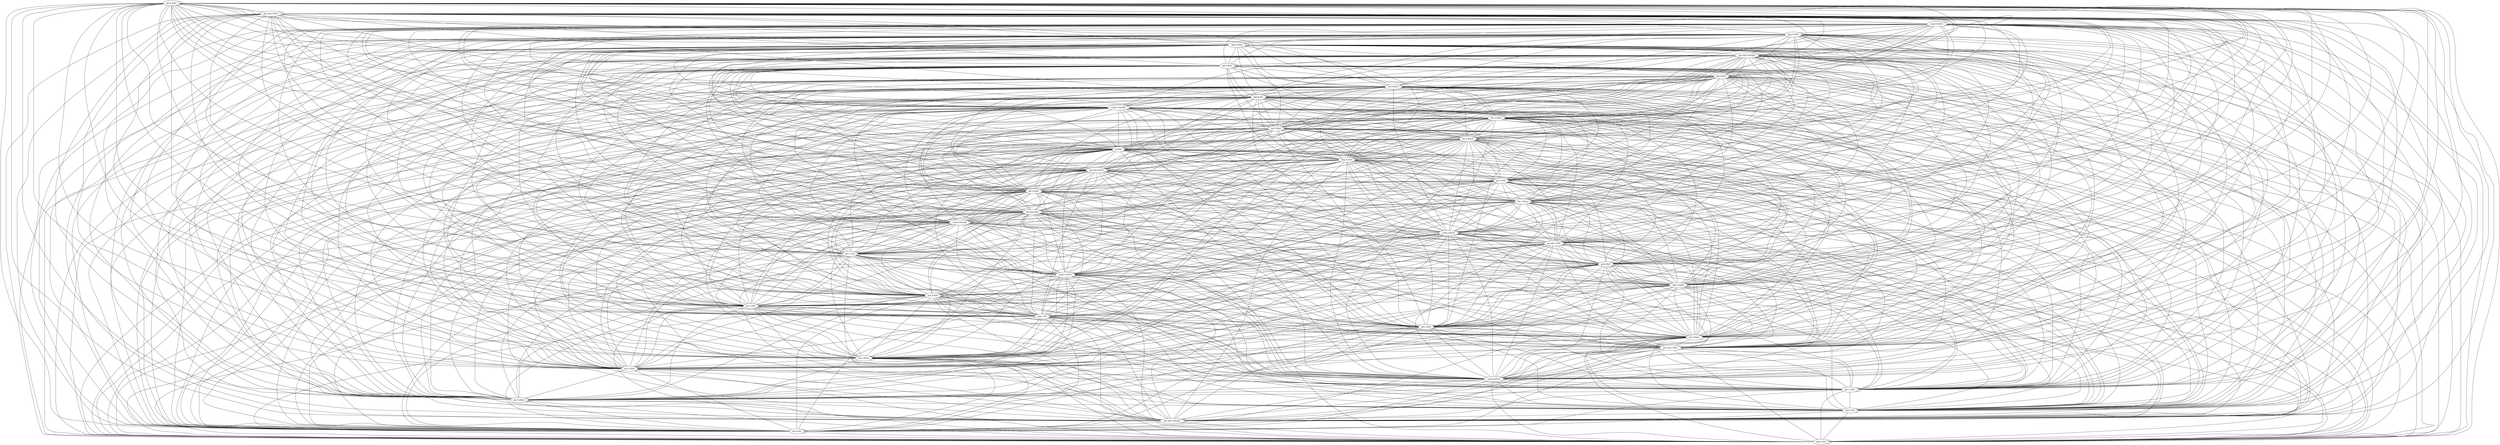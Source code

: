 graph  {
	"pst.6-Zitir"	 [cell="pst.6",
		tense=pst,
		weight=1.0];
	"pst.6-Zitir" -- "pst.6-Zitir"	 [weight=1.0];
	"pst.sbj.2-Zitis"	 [cell="pst.sbj.2",
		tense="pst.sbj",
		weight=1.0];
	"pst.6-Zitir" -- "pst.sbj.2-Zitis"	 [weight=1.0];
	"cond.3-ZitrE"	 [cell="cond.3",
		tense=cond,
		weight=1.0];
	"pst.6-Zitir" -- "cond.3-ZitrE"	 [weight=0.68];
	"imp.5-ZitE"	 [cell="imp.5",
		tense=imp,
		weight=1.0];
	"pst.6-Zitir" -- "imp.5-ZitE"	 [weight=0.105];
	"sbjv.4-Zitjô"	 [cell="sbjv.4",
		tense=sbjv,
		weight=1.0];
	"pst.6-Zitir" -- "sbjv.4-Zitjô"	 [weight=0.245];
	"pst.sbj.4-Zitisjô"	 [cell="pst.sbj.4",
		tense="pst.sbj",
		weight=1.0];
	"pst.6-Zitir" -- "pst.sbj.4-Zitisjô"	 [weight=1.0];
	"ipf.3-ZitE"	 [cell="ipf.3",
		tense=ipf,
		weight=1.0];
	"pst.6-Zitir" -- "ipf.3-ZitE"	 [weight=0.215];
	"ipf.2-ZitE"	 [cell="ipf.2",
		tense=ipf,
		weight=1.0];
	"pst.6-Zitir" -- "ipf.2-ZitE"	 [weight=0.215];
	"fut.6-Zitrô"	 [cell="fut.6",
		tense=fut,
		weight=1.0];
	"pst.6-Zitir" -- "fut.6-Zitrô"	 [weight=0.68];
	"sbjv.6-Zit"	 [cell="sbjv.6",
		tense=sbjv,
		weight=1.0];
	"pst.6-Zitir" -- "sbjv.6-Zit"	 [weight=0.22];
	"cond.5-ZitrijE"	 [cell="cond.5",
		tense=cond,
		weight=1.0];
	"pst.6-Zitir" -- "cond.5-ZitrijE"	 [weight=0.68];
	"fut.1-ZitrE"	 [cell="fut.1",
		tense=fut,
		weight=1.0];
	"pst.6-Zitir" -- "fut.1-ZitrE"	 [weight=0.68];
	"ipf.4-Zitjô"	 [cell="ipf.4",
		tense=ipf,
		weight=1.0];
	"pst.6-Zitir" -- "ipf.4-Zitjô"	 [weight=0.245];
	"fut.5-ZitrE"	 [cell="fut.5",
		tense=fut,
		weight=1.0];
	"pst.6-Zitir" -- "fut.5-ZitrE"	 [weight=0.68];
	"inf-Zitr"	 [cell=inf,
		tense=inf,
		weight=1.0];
	"pst.6-Zitir" -- "inf-Zitr"	 [weight=0.685];
	"imp.4-Zitô"	 [cell="imp.4",
		tense=imp,
		weight=1.0];
	"pst.6-Zitir" -- "imp.4-Zitô"	 [weight=0.215];
	"pst.sbj.6-Zitis"	 [cell="pst.sbj.6",
		tense="pst.sbj",
		weight=1.0];
	"pst.6-Zitir" -- "pst.sbj.6-Zitis"	 [weight=1.0];
	"pst.2-Ziti"	 [cell="pst.2",
		tense=pst,
		weight=1.0];
	"pst.6-Zitir" -- "pst.2-Ziti"	 [weight=1.0];
	"ipf.5-ZitjE"	 [cell="ipf.5",
		tense=ipf,
		weight=1.0];
	"pst.6-Zitir" -- "ipf.5-ZitjE"	 [weight=0.245];
	"fut.3-Zitra"	 [cell="fut.3",
		tense=fut,
		weight=1.0];
	"pst.6-Zitir" -- "fut.3-Zitra"	 [weight=0.68];
	"prs.pcp-Zitâ"	 [cell="prs.pcp",
		tense="prs.pcp",
		weight=1.0];
	"pst.6-Zitir" -- "prs.pcp-Zitâ"	 [weight=0.215];
	"cond.4-Zitrijô"	 [cell="cond.4",
		tense=cond,
		weight=1.0];
	"pst.6-Zitir" -- "cond.4-Zitrijô"	 [weight=0.68];
	"cond.2-ZitrE"	 [cell="cond.2",
		tense=cond,
		weight=1.0];
	"pst.6-Zitir" -- "cond.2-ZitrE"	 [weight=0.68];
	"pst.sbj.3-Ziti"	 [cell="pst.sbj.3",
		tense="pst.sbj",
		weight=1.0];
	"pst.6-Zitir" -- "pst.sbj.3-Ziti"	 [weight=1.0];
	"pst.1-Ziti"	 [cell="pst.1",
		tense=pst,
		weight=1.0];
	"pst.6-Zitir" -- "pst.1-Ziti"	 [weight=1.0];
	"ipf.6-ZitE"	 [cell="ipf.6",
		tense=ipf,
		weight=1.0];
	"pst.6-Zitir" -- "ipf.6-ZitE"	 [weight=0.215];
	"cond.1-ZitrE"	 [cell="cond.1",
		tense=cond,
		weight=1.0];
	"pst.6-Zitir" -- "cond.1-ZitrE"	 [weight=0.68];
	"sbjv.5-ZitjE"	 [cell="sbjv.5",
		tense=sbjv,
		weight=1.0];
	"pst.6-Zitir" -- "sbjv.5-ZitjE"	 [weight=0.245];
	"prs.4-Zitô"	 [cell="prs.4",
		tense=prs,
		weight=1.0];
	"pst.6-Zitir" -- "prs.4-Zitô"	 [weight=0.215];
	"pst.3-Ziti"	 [cell="pst.3",
		tense=pst,
		weight=1.0];
	"pst.6-Zitir" -- "pst.3-Ziti"	 [weight=1.0];
	"sbjv.1-Zit"	 [cell="sbjv.1",
		tense=sbjv,
		weight=1.0];
	"pst.6-Zitir" -- "sbjv.1-Zit"	 [weight=0.22];
	"ipf.1-ZitE"	 [cell="ipf.1",
		tense=ipf,
		weight=1.0];
	"pst.6-Zitir" -- "ipf.1-ZitE"	 [weight=0.215];
	"fut.4-Zitrô"	 [cell="fut.4",
		tense=fut,
		weight=1.0];
	"pst.6-Zitir" -- "fut.4-Zitrô"	 [weight=0.68];
	"pst.sbj.1-Zitis"	 [cell="pst.sbj.1",
		tense="pst.sbj",
		weight=1.0];
	"pst.6-Zitir" -- "pst.sbj.1-Zitis"	 [weight=1.0];
	"fut.2-Zitra"	 [cell="fut.2",
		tense=fut,
		weight=1.0];
	"pst.6-Zitir" -- "fut.2-Zitra"	 [weight=0.68];
	"pst.5-Zitit"	 [cell="pst.5",
		tense=pst,
		weight=1.0];
	"pst.6-Zitir" -- "pst.5-Zitit"	 [weight=1.0];
	"cond.6-ZitrE"	 [cell="cond.6",
		tense=cond,
		weight=1.0];
	"pst.6-Zitir" -- "cond.6-ZitrE"	 [weight=0.68];
	"prs.5-ZitE"	 [cell="prs.5",
		tense=prs,
		weight=1.0];
	"pst.6-Zitir" -- "prs.5-ZitE"	 [weight=0.105];
	"pst.4-Zitim"	 [cell="pst.4",
		tense=pst,
		weight=1.0];
	"pst.6-Zitir" -- "pst.4-Zitim"	 [weight=1.0];
	"sbjv.3-Zit"	 [cell="sbjv.3",
		tense=sbjv,
		weight=1.0];
	"pst.6-Zitir" -- "sbjv.3-Zit"	 [weight=0.22];
	"pst.sbj.5-ZitisjE"	 [cell="pst.sbj.5",
		tense="pst.sbj",
		weight=1.0];
	"pst.6-Zitir" -- "pst.sbj.5-ZitisjE"	 [weight=1.0];
	"prs.6-Zit"	 [cell="prs.6",
		tense=prs,
		weight=1.0];
	"pst.6-Zitir" -- "prs.6-Zit"	 [weight=0.22];
	"sbjv.2-Zit"	 [cell="sbjv.2",
		tense=sbjv,
		weight=1.0];
	"pst.6-Zitir" -- "sbjv.2-Zit"	 [weight=0.22];
	"pst.sbj.2-Zitis" -- "pst.sbj.2-Zitis"	 [weight=1.0];
	"pst.sbj.2-Zitis" -- "cond.3-ZitrE"	 [weight=0.68];
	"pst.sbj.2-Zitis" -- "imp.5-ZitE"	 [weight=0.105];
	"pst.sbj.2-Zitis" -- "sbjv.4-Zitjô"	 [weight=0.245];
	"pst.sbj.2-Zitis" -- "pst.sbj.4-Zitisjô"	 [weight=1.0];
	"pst.sbj.2-Zitis" -- "ipf.3-ZitE"	 [weight=0.215];
	"pst.sbj.2-Zitis" -- "ipf.2-ZitE"	 [weight=0.215];
	"pst.sbj.2-Zitis" -- "fut.6-Zitrô"	 [weight=0.68];
	"pst.sbj.2-Zitis" -- "sbjv.6-Zit"	 [weight=0.22];
	"pst.sbj.2-Zitis" -- "cond.5-ZitrijE"	 [weight=0.68];
	"pst.sbj.2-Zitis" -- "fut.1-ZitrE"	 [weight=0.68];
	"pst.sbj.2-Zitis" -- "ipf.4-Zitjô"	 [weight=0.245];
	"pst.sbj.2-Zitis" -- "fut.5-ZitrE"	 [weight=0.68];
	"pst.sbj.2-Zitis" -- "inf-Zitr"	 [weight=0.685];
	"pst.sbj.2-Zitis" -- "imp.4-Zitô"	 [weight=0.215];
	"pst.sbj.2-Zitis" -- "pst.sbj.6-Zitis"	 [weight=1.0];
	"pst.sbj.2-Zitis" -- "pst.2-Ziti"	 [weight=1.0];
	"pst.sbj.2-Zitis" -- "ipf.5-ZitjE"	 [weight=0.245];
	"pst.sbj.2-Zitis" -- "fut.3-Zitra"	 [weight=0.68];
	"pst.sbj.2-Zitis" -- "prs.pcp-Zitâ"	 [weight=0.215];
	"pst.sbj.2-Zitis" -- "cond.4-Zitrijô"	 [weight=0.68];
	"pst.sbj.2-Zitis" -- "cond.2-ZitrE"	 [weight=0.68];
	"pst.sbj.2-Zitis" -- "pst.sbj.3-Ziti"	 [weight=1.0];
	"pst.sbj.2-Zitis" -- "pst.1-Ziti"	 [weight=1.0];
	"pst.sbj.2-Zitis" -- "ipf.6-ZitE"	 [weight=0.215];
	"pst.sbj.2-Zitis" -- "cond.1-ZitrE"	 [weight=0.68];
	"pst.sbj.2-Zitis" -- "sbjv.5-ZitjE"	 [weight=0.245];
	"pst.sbj.2-Zitis" -- "prs.4-Zitô"	 [weight=0.215];
	"pst.sbj.2-Zitis" -- "pst.3-Ziti"	 [weight=1.0];
	"pst.sbj.2-Zitis" -- "sbjv.1-Zit"	 [weight=0.22];
	"pst.sbj.2-Zitis" -- "ipf.1-ZitE"	 [weight=0.215];
	"pst.sbj.2-Zitis" -- "fut.4-Zitrô"	 [weight=0.68];
	"pst.sbj.2-Zitis" -- "pst.sbj.1-Zitis"	 [weight=1.0];
	"pst.sbj.2-Zitis" -- "fut.2-Zitra"	 [weight=0.68];
	"pst.sbj.2-Zitis" -- "pst.5-Zitit"	 [weight=1.0];
	"pst.sbj.2-Zitis" -- "cond.6-ZitrE"	 [weight=0.68];
	"pst.sbj.2-Zitis" -- "prs.5-ZitE"	 [weight=0.105];
	"pst.sbj.2-Zitis" -- "pst.4-Zitim"	 [weight=1.0];
	"pst.sbj.2-Zitis" -- "sbjv.3-Zit"	 [weight=0.22];
	"pst.sbj.2-Zitis" -- "pst.sbj.5-ZitisjE"	 [weight=1.0];
	"pst.sbj.2-Zitis" -- "prs.6-Zit"	 [weight=0.22];
	"pst.sbj.2-Zitis" -- "sbjv.2-Zit"	 [weight=0.22];
	"cond.3-ZitrE" -- "cond.3-ZitrE"	 [weight=1.0];
	"cond.3-ZitrE" -- "imp.5-ZitE"	 [weight=0.52];
	"cond.3-ZitrE" -- "sbjv.4-Zitjô"	 [weight=0.515];
	"cond.3-ZitrE" -- "pst.sbj.4-Zitisjô"	 [weight=0.68];
	"cond.3-ZitrE" -- "ipf.3-ZitE"	 [weight=0.52];
	"cond.3-ZitrE" -- "ipf.2-ZitE"	 [weight=0.52];
	"cond.3-ZitrE" -- "fut.6-Zitrô"	 [weight=1.0];
	"cond.3-ZitrE" -- "sbjv.6-Zit"	 [weight=0.515];
	"cond.3-ZitrE" -- "cond.5-ZitrijE"	 [weight=1.0];
	"cond.3-ZitrE" -- "fut.1-ZitrE"	 [weight=1.0];
	"cond.3-ZitrE" -- "ipf.4-Zitjô"	 [weight=0.515];
	"cond.3-ZitrE" -- "fut.5-ZitrE"	 [weight=1.0];
	"cond.3-ZitrE" -- "inf-Zitr"	 [weight=1.0];
	"cond.3-ZitrE" -- "imp.4-Zitô"	 [weight=0.52];
	"cond.3-ZitrE" -- "pst.sbj.6-Zitis"	 [weight=0.68];
	"cond.3-ZitrE" -- "pst.2-Ziti"	 [weight=0.68];
	"cond.3-ZitrE" -- "ipf.5-ZitjE"	 [weight=0.515];
	"cond.3-ZitrE" -- "fut.3-Zitra"	 [weight=1.0];
	"cond.3-ZitrE" -- "prs.pcp-Zitâ"	 [weight=0.52];
	"cond.3-ZitrE" -- "cond.4-Zitrijô"	 [weight=1.0];
	"cond.3-ZitrE" -- "cond.2-ZitrE"	 [weight=1.0];
	"cond.3-ZitrE" -- "pst.sbj.3-Ziti"	 [weight=0.68];
	"cond.3-ZitrE" -- "pst.1-Ziti"	 [weight=0.68];
	"cond.3-ZitrE" -- "ipf.6-ZitE"	 [weight=0.52];
	"cond.3-ZitrE" -- "cond.1-ZitrE"	 [weight=1.0];
	"cond.3-ZitrE" -- "sbjv.5-ZitjE"	 [weight=0.515];
	"cond.3-ZitrE" -- "prs.4-Zitô"	 [weight=0.52];
	"cond.3-ZitrE" -- "pst.3-Ziti"	 [weight=0.68];
	"cond.3-ZitrE" -- "sbjv.1-Zit"	 [weight=0.515];
	"cond.3-ZitrE" -- "ipf.1-ZitE"	 [weight=0.52];
	"cond.3-ZitrE" -- "fut.4-Zitrô"	 [weight=1.0];
	"cond.3-ZitrE" -- "pst.sbj.1-Zitis"	 [weight=0.68];
	"cond.3-ZitrE" -- "fut.2-Zitra"	 [weight=1.0];
	"cond.3-ZitrE" -- "pst.5-Zitit"	 [weight=0.68];
	"cond.3-ZitrE" -- "cond.6-ZitrE"	 [weight=1.0];
	"cond.3-ZitrE" -- "prs.5-ZitE"	 [weight=0.52];
	"cond.3-ZitrE" -- "pst.4-Zitim"	 [weight=0.68];
	"cond.3-ZitrE" -- "sbjv.3-Zit"	 [weight=0.515];
	"cond.3-ZitrE" -- "pst.sbj.5-ZitisjE"	 [weight=0.68];
	"cond.3-ZitrE" -- "prs.6-Zit"	 [weight=0.515];
	"cond.3-ZitrE" -- "sbjv.2-Zit"	 [weight=0.515];
	"imp.5-ZitE" -- "imp.5-ZitE"	 [weight=1.0];
	"imp.5-ZitE" -- "sbjv.4-Zitjô"	 [weight=0.96];
	"imp.5-ZitE" -- "pst.sbj.4-Zitisjô"	 [weight=0.105];
	"imp.5-ZitE" -- "ipf.3-ZitE"	 [weight=1.0];
	"imp.5-ZitE" -- "ipf.2-ZitE"	 [weight=1.0];
	"imp.5-ZitE" -- "fut.6-Zitrô"	 [weight=0.52];
	"imp.5-ZitE" -- "sbjv.6-Zit"	 [weight=1.0];
	"imp.5-ZitE" -- "cond.5-ZitrijE"	 [weight=0.525];
	"imp.5-ZitE" -- "fut.1-ZitrE"	 [weight=0.52];
	"imp.5-ZitE" -- "ipf.4-Zitjô"	 [weight=0.96];
	"imp.5-ZitE" -- "fut.5-ZitrE"	 [weight=0.52];
	"imp.5-ZitE" -- "inf-Zitr"	 [weight=0.52];
	"imp.5-ZitE" -- "imp.4-Zitô"	 [weight=1.0];
	"imp.5-ZitE" -- "pst.sbj.6-Zitis"	 [weight=0.105];
	"imp.5-ZitE" -- "pst.2-Ziti"	 [weight=0.105];
	"imp.5-ZitE" -- "ipf.5-ZitjE"	 [weight=0.96];
	"imp.5-ZitE" -- "fut.3-Zitra"	 [weight=0.52];
	"imp.5-ZitE" -- "prs.pcp-Zitâ"	 [weight=1.0];
	"imp.5-ZitE" -- "cond.4-Zitrijô"	 [weight=0.525];
	"imp.5-ZitE" -- "cond.2-ZitrE"	 [weight=0.52];
	"imp.5-ZitE" -- "pst.sbj.3-Ziti"	 [weight=0.105];
	"imp.5-ZitE" -- "pst.1-Ziti"	 [weight=0.105];
	"imp.5-ZitE" -- "ipf.6-ZitE"	 [weight=1.0];
	"imp.5-ZitE" -- "cond.1-ZitrE"	 [weight=0.52];
	"imp.5-ZitE" -- "sbjv.5-ZitjE"	 [weight=0.96];
	"imp.5-ZitE" -- "prs.4-Zitô"	 [weight=1.0];
	"imp.5-ZitE" -- "pst.3-Ziti"	 [weight=0.105];
	"imp.5-ZitE" -- "sbjv.1-Zit"	 [weight=1.0];
	"imp.5-ZitE" -- "ipf.1-ZitE"	 [weight=1.0];
	"imp.5-ZitE" -- "fut.4-Zitrô"	 [weight=0.52];
	"imp.5-ZitE" -- "pst.sbj.1-Zitis"	 [weight=0.105];
	"imp.5-ZitE" -- "fut.2-Zitra"	 [weight=0.52];
	"imp.5-ZitE" -- "pst.5-Zitit"	 [weight=0.105];
	"imp.5-ZitE" -- "cond.6-ZitrE"	 [weight=0.52];
	"imp.5-ZitE" -- "prs.5-ZitE"	 [weight=1.0];
	"imp.5-ZitE" -- "pst.4-Zitim"	 [weight=0.105];
	"imp.5-ZitE" -- "sbjv.3-Zit"	 [weight=1.0];
	"imp.5-ZitE" -- "pst.sbj.5-ZitisjE"	 [weight=0.105];
	"imp.5-ZitE" -- "prs.6-Zit"	 [weight=1.0];
	"imp.5-ZitE" -- "sbjv.2-Zit"	 [weight=1.0];
	"sbjv.4-Zitjô" -- "sbjv.4-Zitjô"	 [weight=1.0];
	"sbjv.4-Zitjô" -- "pst.sbj.4-Zitisjô"	 [weight=0.245];
	"sbjv.4-Zitjô" -- "ipf.3-ZitE"	 [weight=0.96];
	"sbjv.4-Zitjô" -- "ipf.2-ZitE"	 [weight=0.96];
	"sbjv.4-Zitjô" -- "fut.6-Zitrô"	 [weight=0.515];
	"sbjv.4-Zitjô" -- "sbjv.6-Zit"	 [weight=0.975];
	"sbjv.4-Zitjô" -- "cond.5-ZitrijE"	 [weight=0.52];
	"sbjv.4-Zitjô" -- "fut.1-ZitrE"	 [weight=0.515];
	"sbjv.4-Zitjô" -- "ipf.4-Zitjô"	 [weight=1.0];
	"sbjv.4-Zitjô" -- "fut.5-ZitrE"	 [weight=0.515];
	"sbjv.4-Zitjô" -- "inf-Zitr"	 [weight=0.52];
	"sbjv.4-Zitjô" -- "imp.4-Zitô"	 [weight=0.96];
	"sbjv.4-Zitjô" -- "pst.sbj.6-Zitis"	 [weight=0.245];
	"sbjv.4-Zitjô" -- "pst.2-Ziti"	 [weight=0.245];
	"sbjv.4-Zitjô" -- "ipf.5-ZitjE"	 [weight=1.0];
	"sbjv.4-Zitjô" -- "fut.3-Zitra"	 [weight=0.515];
	"sbjv.4-Zitjô" -- "prs.pcp-Zitâ"	 [weight=0.96];
	"sbjv.4-Zitjô" -- "cond.4-Zitrijô"	 [weight=0.52];
	"sbjv.4-Zitjô" -- "cond.2-ZitrE"	 [weight=0.515];
	"sbjv.4-Zitjô" -- "pst.sbj.3-Ziti"	 [weight=0.245];
	"sbjv.4-Zitjô" -- "pst.1-Ziti"	 [weight=0.245];
	"sbjv.4-Zitjô" -- "ipf.6-ZitE"	 [weight=0.96];
	"sbjv.4-Zitjô" -- "cond.1-ZitrE"	 [weight=0.515];
	"sbjv.4-Zitjô" -- "sbjv.5-ZitjE"	 [weight=1.0];
	"sbjv.4-Zitjô" -- "prs.4-Zitô"	 [weight=0.96];
	"sbjv.4-Zitjô" -- "pst.3-Ziti"	 [weight=0.245];
	"sbjv.4-Zitjô" -- "sbjv.1-Zit"	 [weight=0.975];
	"sbjv.4-Zitjô" -- "ipf.1-ZitE"	 [weight=0.96];
	"sbjv.4-Zitjô" -- "fut.4-Zitrô"	 [weight=0.515];
	"sbjv.4-Zitjô" -- "pst.sbj.1-Zitis"	 [weight=0.245];
	"sbjv.4-Zitjô" -- "fut.2-Zitra"	 [weight=0.515];
	"sbjv.4-Zitjô" -- "pst.5-Zitit"	 [weight=0.245];
	"sbjv.4-Zitjô" -- "cond.6-ZitrE"	 [weight=0.515];
	"sbjv.4-Zitjô" -- "prs.5-ZitE"	 [weight=0.96];
	"sbjv.4-Zitjô" -- "pst.4-Zitim"	 [weight=0.245];
	"sbjv.4-Zitjô" -- "sbjv.3-Zit"	 [weight=0.975];
	"sbjv.4-Zitjô" -- "pst.sbj.5-ZitisjE"	 [weight=0.245];
	"sbjv.4-Zitjô" -- "prs.6-Zit"	 [weight=0.975];
	"sbjv.4-Zitjô" -- "sbjv.2-Zit"	 [weight=0.975];
	"pst.sbj.4-Zitisjô" -- "pst.sbj.4-Zitisjô"	 [weight=1.0];
	"pst.sbj.4-Zitisjô" -- "ipf.3-ZitE"	 [weight=0.215];
	"pst.sbj.4-Zitisjô" -- "ipf.2-ZitE"	 [weight=0.215];
	"pst.sbj.4-Zitisjô" -- "fut.6-Zitrô"	 [weight=0.68];
	"pst.sbj.4-Zitisjô" -- "sbjv.6-Zit"	 [weight=0.22];
	"pst.sbj.4-Zitisjô" -- "cond.5-ZitrijE"	 [weight=0.68];
	"pst.sbj.4-Zitisjô" -- "fut.1-ZitrE"	 [weight=0.68];
	"pst.sbj.4-Zitisjô" -- "ipf.4-Zitjô"	 [weight=0.245];
	"pst.sbj.4-Zitisjô" -- "fut.5-ZitrE"	 [weight=0.68];
	"pst.sbj.4-Zitisjô" -- "inf-Zitr"	 [weight=0.685];
	"pst.sbj.4-Zitisjô" -- "imp.4-Zitô"	 [weight=0.215];
	"pst.sbj.4-Zitisjô" -- "pst.sbj.6-Zitis"	 [weight=1.0];
	"pst.sbj.4-Zitisjô" -- "pst.2-Ziti"	 [weight=1.0];
	"pst.sbj.4-Zitisjô" -- "ipf.5-ZitjE"	 [weight=0.245];
	"pst.sbj.4-Zitisjô" -- "fut.3-Zitra"	 [weight=0.68];
	"pst.sbj.4-Zitisjô" -- "prs.pcp-Zitâ"	 [weight=0.215];
	"pst.sbj.4-Zitisjô" -- "cond.4-Zitrijô"	 [weight=0.68];
	"pst.sbj.4-Zitisjô" -- "cond.2-ZitrE"	 [weight=0.68];
	"pst.sbj.4-Zitisjô" -- "pst.sbj.3-Ziti"	 [weight=1.0];
	"pst.sbj.4-Zitisjô" -- "pst.1-Ziti"	 [weight=1.0];
	"pst.sbj.4-Zitisjô" -- "ipf.6-ZitE"	 [weight=0.215];
	"pst.sbj.4-Zitisjô" -- "cond.1-ZitrE"	 [weight=0.68];
	"pst.sbj.4-Zitisjô" -- "sbjv.5-ZitjE"	 [weight=0.245];
	"pst.sbj.4-Zitisjô" -- "prs.4-Zitô"	 [weight=0.215];
	"pst.sbj.4-Zitisjô" -- "pst.3-Ziti"	 [weight=1.0];
	"pst.sbj.4-Zitisjô" -- "sbjv.1-Zit"	 [weight=0.22];
	"pst.sbj.4-Zitisjô" -- "ipf.1-ZitE"	 [weight=0.215];
	"pst.sbj.4-Zitisjô" -- "fut.4-Zitrô"	 [weight=0.68];
	"pst.sbj.4-Zitisjô" -- "pst.sbj.1-Zitis"	 [weight=1.0];
	"pst.sbj.4-Zitisjô" -- "fut.2-Zitra"	 [weight=0.68];
	"pst.sbj.4-Zitisjô" -- "pst.5-Zitit"	 [weight=1.0];
	"pst.sbj.4-Zitisjô" -- "cond.6-ZitrE"	 [weight=0.68];
	"pst.sbj.4-Zitisjô" -- "prs.5-ZitE"	 [weight=0.105];
	"pst.sbj.4-Zitisjô" -- "pst.4-Zitim"	 [weight=1.0];
	"pst.sbj.4-Zitisjô" -- "sbjv.3-Zit"	 [weight=0.22];
	"pst.sbj.4-Zitisjô" -- "pst.sbj.5-ZitisjE"	 [weight=1.0];
	"pst.sbj.4-Zitisjô" -- "prs.6-Zit"	 [weight=0.22];
	"pst.sbj.4-Zitisjô" -- "sbjv.2-Zit"	 [weight=0.22];
	"ipf.3-ZitE" -- "ipf.3-ZitE"	 [weight=1.0];
	"ipf.3-ZitE" -- "ipf.2-ZitE"	 [weight=1.0];
	"ipf.3-ZitE" -- "fut.6-Zitrô"	 [weight=0.52];
	"ipf.3-ZitE" -- "sbjv.6-Zit"	 [weight=1.0];
	"ipf.3-ZitE" -- "cond.5-ZitrijE"	 [weight=0.525];
	"ipf.3-ZitE" -- "fut.1-ZitrE"	 [weight=0.52];
	"ipf.3-ZitE" -- "ipf.4-Zitjô"	 [weight=0.96];
	"ipf.3-ZitE" -- "fut.5-ZitrE"	 [weight=0.52];
	"ipf.3-ZitE" -- "inf-Zitr"	 [weight=0.515];
	"ipf.3-ZitE" -- "imp.4-Zitô"	 [weight=1.0];
	"ipf.3-ZitE" -- "pst.sbj.6-Zitis"	 [weight=0.215];
	"ipf.3-ZitE" -- "pst.2-Ziti"	 [weight=0.215];
	"ipf.3-ZitE" -- "ipf.5-ZitjE"	 [weight=0.96];
	"ipf.3-ZitE" -- "fut.3-Zitra"	 [weight=0.52];
	"ipf.3-ZitE" -- "prs.pcp-Zitâ"	 [weight=1.0];
	"ipf.3-ZitE" -- "cond.4-Zitrijô"	 [weight=0.525];
	"ipf.3-ZitE" -- "cond.2-ZitrE"	 [weight=0.52];
	"ipf.3-ZitE" -- "pst.sbj.3-Ziti"	 [weight=0.215];
	"ipf.3-ZitE" -- "pst.1-Ziti"	 [weight=0.215];
	"ipf.3-ZitE" -- "ipf.6-ZitE"	 [weight=1.0];
	"ipf.3-ZitE" -- "cond.1-ZitrE"	 [weight=0.52];
	"ipf.3-ZitE" -- "sbjv.5-ZitjE"	 [weight=0.96];
	"ipf.3-ZitE" -- "prs.4-Zitô"	 [weight=1.0];
	"ipf.3-ZitE" -- "pst.3-Ziti"	 [weight=0.215];
	"ipf.3-ZitE" -- "sbjv.1-Zit"	 [weight=1.0];
	"ipf.3-ZitE" -- "ipf.1-ZitE"	 [weight=1.0];
	"ipf.3-ZitE" -- "fut.4-Zitrô"	 [weight=0.52];
	"ipf.3-ZitE" -- "pst.sbj.1-Zitis"	 [weight=0.215];
	"ipf.3-ZitE" -- "fut.2-Zitra"	 [weight=0.52];
	"ipf.3-ZitE" -- "pst.5-Zitit"	 [weight=0.215];
	"ipf.3-ZitE" -- "cond.6-ZitrE"	 [weight=0.52];
	"ipf.3-ZitE" -- "prs.5-ZitE"	 [weight=1.0];
	"ipf.3-ZitE" -- "pst.4-Zitim"	 [weight=0.215];
	"ipf.3-ZitE" -- "sbjv.3-Zit"	 [weight=1.0];
	"ipf.3-ZitE" -- "pst.sbj.5-ZitisjE"	 [weight=0.215];
	"ipf.3-ZitE" -- "prs.6-Zit"	 [weight=1.0];
	"ipf.3-ZitE" -- "sbjv.2-Zit"	 [weight=1.0];
	"ipf.2-ZitE" -- "ipf.2-ZitE"	 [weight=1.0];
	"ipf.2-ZitE" -- "fut.6-Zitrô"	 [weight=0.52];
	"ipf.2-ZitE" -- "sbjv.6-Zit"	 [weight=1.0];
	"ipf.2-ZitE" -- "cond.5-ZitrijE"	 [weight=0.525];
	"ipf.2-ZitE" -- "fut.1-ZitrE"	 [weight=0.52];
	"ipf.2-ZitE" -- "ipf.4-Zitjô"	 [weight=0.96];
	"ipf.2-ZitE" -- "fut.5-ZitrE"	 [weight=0.52];
	"ipf.2-ZitE" -- "inf-Zitr"	 [weight=0.515];
	"ipf.2-ZitE" -- "imp.4-Zitô"	 [weight=1.0];
	"ipf.2-ZitE" -- "pst.sbj.6-Zitis"	 [weight=0.215];
	"ipf.2-ZitE" -- "pst.2-Ziti"	 [weight=0.215];
	"ipf.2-ZitE" -- "ipf.5-ZitjE"	 [weight=0.96];
	"ipf.2-ZitE" -- "fut.3-Zitra"	 [weight=0.52];
	"ipf.2-ZitE" -- "prs.pcp-Zitâ"	 [weight=1.0];
	"ipf.2-ZitE" -- "cond.4-Zitrijô"	 [weight=0.525];
	"ipf.2-ZitE" -- "cond.2-ZitrE"	 [weight=0.52];
	"ipf.2-ZitE" -- "pst.sbj.3-Ziti"	 [weight=0.215];
	"ipf.2-ZitE" -- "pst.1-Ziti"	 [weight=0.215];
	"ipf.2-ZitE" -- "ipf.6-ZitE"	 [weight=1.0];
	"ipf.2-ZitE" -- "cond.1-ZitrE"	 [weight=0.52];
	"ipf.2-ZitE" -- "sbjv.5-ZitjE"	 [weight=0.96];
	"ipf.2-ZitE" -- "prs.4-Zitô"	 [weight=1.0];
	"ipf.2-ZitE" -- "pst.3-Ziti"	 [weight=0.215];
	"ipf.2-ZitE" -- "sbjv.1-Zit"	 [weight=1.0];
	"ipf.2-ZitE" -- "ipf.1-ZitE"	 [weight=1.0];
	"ipf.2-ZitE" -- "fut.4-Zitrô"	 [weight=0.52];
	"ipf.2-ZitE" -- "pst.sbj.1-Zitis"	 [weight=0.215];
	"ipf.2-ZitE" -- "fut.2-Zitra"	 [weight=0.52];
	"ipf.2-ZitE" -- "pst.5-Zitit"	 [weight=0.215];
	"ipf.2-ZitE" -- "cond.6-ZitrE"	 [weight=0.52];
	"ipf.2-ZitE" -- "prs.5-ZitE"	 [weight=1.0];
	"ipf.2-ZitE" -- "pst.4-Zitim"	 [weight=0.215];
	"ipf.2-ZitE" -- "sbjv.3-Zit"	 [weight=1.0];
	"ipf.2-ZitE" -- "pst.sbj.5-ZitisjE"	 [weight=0.215];
	"ipf.2-ZitE" -- "prs.6-Zit"	 [weight=1.0];
	"ipf.2-ZitE" -- "sbjv.2-Zit"	 [weight=1.0];
	"fut.6-Zitrô" -- "fut.6-Zitrô"	 [weight=1.0];
	"fut.6-Zitrô" -- "sbjv.6-Zit"	 [weight=0.515];
	"fut.6-Zitrô" -- "cond.5-ZitrijE"	 [weight=1.0];
	"fut.6-Zitrô" -- "fut.1-ZitrE"	 [weight=1.0];
	"fut.6-Zitrô" -- "ipf.4-Zitjô"	 [weight=0.515];
	"fut.6-Zitrô" -- "fut.5-ZitrE"	 [weight=1.0];
	"fut.6-Zitrô" -- "inf-Zitr"	 [weight=1.0];
	"fut.6-Zitrô" -- "imp.4-Zitô"	 [weight=0.52];
	"fut.6-Zitrô" -- "pst.sbj.6-Zitis"	 [weight=0.68];
	"fut.6-Zitrô" -- "pst.2-Ziti"	 [weight=0.68];
	"fut.6-Zitrô" -- "ipf.5-ZitjE"	 [weight=0.515];
	"fut.6-Zitrô" -- "fut.3-Zitra"	 [weight=1.0];
	"fut.6-Zitrô" -- "prs.pcp-Zitâ"	 [weight=0.52];
	"fut.6-Zitrô" -- "cond.4-Zitrijô"	 [weight=1.0];
	"fut.6-Zitrô" -- "cond.2-ZitrE"	 [weight=1.0];
	"fut.6-Zitrô" -- "pst.sbj.3-Ziti"	 [weight=0.68];
	"fut.6-Zitrô" -- "pst.1-Ziti"	 [weight=0.68];
	"fut.6-Zitrô" -- "ipf.6-ZitE"	 [weight=0.52];
	"fut.6-Zitrô" -- "cond.1-ZitrE"	 [weight=1.0];
	"fut.6-Zitrô" -- "sbjv.5-ZitjE"	 [weight=0.515];
	"fut.6-Zitrô" -- "prs.4-Zitô"	 [weight=0.52];
	"fut.6-Zitrô" -- "pst.3-Ziti"	 [weight=0.68];
	"fut.6-Zitrô" -- "sbjv.1-Zit"	 [weight=0.515];
	"fut.6-Zitrô" -- "ipf.1-ZitE"	 [weight=0.52];
	"fut.6-Zitrô" -- "fut.4-Zitrô"	 [weight=1.0];
	"fut.6-Zitrô" -- "pst.sbj.1-Zitis"	 [weight=0.68];
	"fut.6-Zitrô" -- "fut.2-Zitra"	 [weight=1.0];
	"fut.6-Zitrô" -- "pst.5-Zitit"	 [weight=0.68];
	"fut.6-Zitrô" -- "cond.6-ZitrE"	 [weight=1.0];
	"fut.6-Zitrô" -- "prs.5-ZitE"	 [weight=0.52];
	"fut.6-Zitrô" -- "pst.4-Zitim"	 [weight=0.68];
	"fut.6-Zitrô" -- "sbjv.3-Zit"	 [weight=0.515];
	"fut.6-Zitrô" -- "pst.sbj.5-ZitisjE"	 [weight=0.68];
	"fut.6-Zitrô" -- "prs.6-Zit"	 [weight=0.515];
	"fut.6-Zitrô" -- "sbjv.2-Zit"	 [weight=0.515];
	"sbjv.6-Zit" -- "sbjv.6-Zit"	 [weight=1.0];
	"sbjv.6-Zit" -- "cond.5-ZitrijE"	 [weight=0.52];
	"sbjv.6-Zit" -- "fut.1-ZitrE"	 [weight=0.515];
	"sbjv.6-Zit" -- "ipf.4-Zitjô"	 [weight=0.975];
	"sbjv.6-Zit" -- "fut.5-ZitrE"	 [weight=0.515];
	"sbjv.6-Zit" -- "inf-Zitr"	 [weight=0.515];
	"sbjv.6-Zit" -- "imp.4-Zitô"	 [weight=1.0];
	"sbjv.6-Zit" -- "pst.sbj.6-Zitis"	 [weight=0.22];
	"sbjv.6-Zit" -- "pst.2-Ziti"	 [weight=0.22];
	"sbjv.6-Zit" -- "ipf.5-ZitjE"	 [weight=0.975];
	"sbjv.6-Zit" -- "fut.3-Zitra"	 [weight=0.515];
	"sbjv.6-Zit" -- "prs.pcp-Zitâ"	 [weight=1.0];
	"sbjv.6-Zit" -- "cond.4-Zitrijô"	 [weight=0.52];
	"sbjv.6-Zit" -- "cond.2-ZitrE"	 [weight=0.515];
	"sbjv.6-Zit" -- "pst.sbj.3-Ziti"	 [weight=0.22];
	"sbjv.6-Zit" -- "pst.1-Ziti"	 [weight=0.22];
	"sbjv.6-Zit" -- "ipf.6-ZitE"	 [weight=1.0];
	"sbjv.6-Zit" -- "cond.1-ZitrE"	 [weight=0.515];
	"sbjv.6-Zit" -- "sbjv.5-ZitjE"	 [weight=0.975];
	"sbjv.6-Zit" -- "prs.4-Zitô"	 [weight=1.0];
	"sbjv.6-Zit" -- "pst.3-Ziti"	 [weight=0.22];
	"sbjv.6-Zit" -- "sbjv.1-Zit"	 [weight=1.0];
	"sbjv.6-Zit" -- "ipf.1-ZitE"	 [weight=1.0];
	"sbjv.6-Zit" -- "fut.4-Zitrô"	 [weight=0.515];
	"sbjv.6-Zit" -- "pst.sbj.1-Zitis"	 [weight=0.22];
	"sbjv.6-Zit" -- "fut.2-Zitra"	 [weight=0.515];
	"sbjv.6-Zit" -- "pst.5-Zitit"	 [weight=0.22];
	"sbjv.6-Zit" -- "cond.6-ZitrE"	 [weight=0.515];
	"sbjv.6-Zit" -- "prs.5-ZitE"	 [weight=1.0];
	"sbjv.6-Zit" -- "pst.4-Zitim"	 [weight=0.22];
	"sbjv.6-Zit" -- "sbjv.3-Zit"	 [weight=1.0];
	"sbjv.6-Zit" -- "pst.sbj.5-ZitisjE"	 [weight=0.22];
	"sbjv.6-Zit" -- "prs.6-Zit"	 [weight=1.0];
	"sbjv.6-Zit" -- "sbjv.2-Zit"	 [weight=1.0];
	"cond.5-ZitrijE" -- "cond.5-ZitrijE"	 [weight=1.0];
	"cond.5-ZitrijE" -- "fut.1-ZitrE"	 [weight=1.0];
	"cond.5-ZitrijE" -- "ipf.4-Zitjô"	 [weight=0.52];
	"cond.5-ZitrijE" -- "fut.5-ZitrE"	 [weight=1.0];
	"cond.5-ZitrijE" -- "inf-Zitr"	 [weight=1.0];
	"cond.5-ZitrijE" -- "imp.4-Zitô"	 [weight=0.525];
	"cond.5-ZitrijE" -- "pst.sbj.6-Zitis"	 [weight=0.68];
	"cond.5-ZitrijE" -- "pst.2-Ziti"	 [weight=0.68];
	"cond.5-ZitrijE" -- "ipf.5-ZitjE"	 [weight=0.52];
	"cond.5-ZitrijE" -- "fut.3-Zitra"	 [weight=1.0];
	"cond.5-ZitrijE" -- "prs.pcp-Zitâ"	 [weight=0.525];
	"cond.5-ZitrijE" -- "cond.4-Zitrijô"	 [weight=1.0];
	"cond.5-ZitrijE" -- "cond.2-ZitrE"	 [weight=1.0];
	"cond.5-ZitrijE" -- "pst.sbj.3-Ziti"	 [weight=0.68];
	"cond.5-ZitrijE" -- "pst.1-Ziti"	 [weight=0.68];
	"cond.5-ZitrijE" -- "ipf.6-ZitE"	 [weight=0.525];
	"cond.5-ZitrijE" -- "cond.1-ZitrE"	 [weight=1.0];
	"cond.5-ZitrijE" -- "sbjv.5-ZitjE"	 [weight=0.52];
	"cond.5-ZitrijE" -- "prs.4-Zitô"	 [weight=0.525];
	"cond.5-ZitrijE" -- "pst.3-Ziti"	 [weight=0.68];
	"cond.5-ZitrijE" -- "sbjv.1-Zit"	 [weight=0.52];
	"cond.5-ZitrijE" -- "ipf.1-ZitE"	 [weight=0.525];
	"cond.5-ZitrijE" -- "fut.4-Zitrô"	 [weight=1.0];
	"cond.5-ZitrijE" -- "pst.sbj.1-Zitis"	 [weight=0.68];
	"cond.5-ZitrijE" -- "fut.2-Zitra"	 [weight=1.0];
	"cond.5-ZitrijE" -- "pst.5-Zitit"	 [weight=0.68];
	"cond.5-ZitrijE" -- "cond.6-ZitrE"	 [weight=1.0];
	"cond.5-ZitrijE" -- "prs.5-ZitE"	 [weight=0.525];
	"cond.5-ZitrijE" -- "pst.4-Zitim"	 [weight=0.68];
	"cond.5-ZitrijE" -- "sbjv.3-Zit"	 [weight=0.52];
	"cond.5-ZitrijE" -- "pst.sbj.5-ZitisjE"	 [weight=0.68];
	"cond.5-ZitrijE" -- "prs.6-Zit"	 [weight=0.52];
	"cond.5-ZitrijE" -- "sbjv.2-Zit"	 [weight=0.52];
	"fut.1-ZitrE" -- "fut.1-ZitrE"	 [weight=1.0];
	"fut.1-ZitrE" -- "ipf.4-Zitjô"	 [weight=0.515];
	"fut.1-ZitrE" -- "fut.5-ZitrE"	 [weight=1.0];
	"fut.1-ZitrE" -- "inf-Zitr"	 [weight=1.0];
	"fut.1-ZitrE" -- "imp.4-Zitô"	 [weight=0.52];
	"fut.1-ZitrE" -- "pst.sbj.6-Zitis"	 [weight=0.68];
	"fut.1-ZitrE" -- "pst.2-Ziti"	 [weight=0.68];
	"fut.1-ZitrE" -- "ipf.5-ZitjE"	 [weight=0.515];
	"fut.1-ZitrE" -- "fut.3-Zitra"	 [weight=1.0];
	"fut.1-ZitrE" -- "prs.pcp-Zitâ"	 [weight=0.52];
	"fut.1-ZitrE" -- "cond.4-Zitrijô"	 [weight=1.0];
	"fut.1-ZitrE" -- "cond.2-ZitrE"	 [weight=1.0];
	"fut.1-ZitrE" -- "pst.sbj.3-Ziti"	 [weight=0.68];
	"fut.1-ZitrE" -- "pst.1-Ziti"	 [weight=0.68];
	"fut.1-ZitrE" -- "ipf.6-ZitE"	 [weight=0.52];
	"fut.1-ZitrE" -- "cond.1-ZitrE"	 [weight=1.0];
	"fut.1-ZitrE" -- "sbjv.5-ZitjE"	 [weight=0.515];
	"fut.1-ZitrE" -- "prs.4-Zitô"	 [weight=0.52];
	"fut.1-ZitrE" -- "pst.3-Ziti"	 [weight=0.68];
	"fut.1-ZitrE" -- "sbjv.1-Zit"	 [weight=0.515];
	"fut.1-ZitrE" -- "ipf.1-ZitE"	 [weight=0.52];
	"fut.1-ZitrE" -- "fut.4-Zitrô"	 [weight=1.0];
	"fut.1-ZitrE" -- "pst.sbj.1-Zitis"	 [weight=0.68];
	"fut.1-ZitrE" -- "fut.2-Zitra"	 [weight=1.0];
	"fut.1-ZitrE" -- "pst.5-Zitit"	 [weight=0.68];
	"fut.1-ZitrE" -- "cond.6-ZitrE"	 [weight=1.0];
	"fut.1-ZitrE" -- "prs.5-ZitE"	 [weight=0.52];
	"fut.1-ZitrE" -- "pst.4-Zitim"	 [weight=0.68];
	"fut.1-ZitrE" -- "sbjv.3-Zit"	 [weight=0.515];
	"fut.1-ZitrE" -- "pst.sbj.5-ZitisjE"	 [weight=0.68];
	"fut.1-ZitrE" -- "prs.6-Zit"	 [weight=0.515];
	"fut.1-ZitrE" -- "sbjv.2-Zit"	 [weight=0.515];
	"ipf.4-Zitjô" -- "ipf.4-Zitjô"	 [weight=1.0];
	"ipf.4-Zitjô" -- "fut.5-ZitrE"	 [weight=0.515];
	"ipf.4-Zitjô" -- "inf-Zitr"	 [weight=0.52];
	"ipf.4-Zitjô" -- "imp.4-Zitô"	 [weight=0.96];
	"ipf.4-Zitjô" -- "pst.sbj.6-Zitis"	 [weight=0.245];
	"ipf.4-Zitjô" -- "pst.2-Ziti"	 [weight=0.245];
	"ipf.4-Zitjô" -- "ipf.5-ZitjE"	 [weight=1.0];
	"ipf.4-Zitjô" -- "fut.3-Zitra"	 [weight=0.515];
	"ipf.4-Zitjô" -- "prs.pcp-Zitâ"	 [weight=0.96];
	"ipf.4-Zitjô" -- "cond.4-Zitrijô"	 [weight=0.52];
	"ipf.4-Zitjô" -- "cond.2-ZitrE"	 [weight=0.515];
	"ipf.4-Zitjô" -- "pst.sbj.3-Ziti"	 [weight=0.245];
	"ipf.4-Zitjô" -- "pst.1-Ziti"	 [weight=0.245];
	"ipf.4-Zitjô" -- "ipf.6-ZitE"	 [weight=0.96];
	"ipf.4-Zitjô" -- "cond.1-ZitrE"	 [weight=0.515];
	"ipf.4-Zitjô" -- "sbjv.5-ZitjE"	 [weight=1.0];
	"ipf.4-Zitjô" -- "prs.4-Zitô"	 [weight=0.96];
	"ipf.4-Zitjô" -- "pst.3-Ziti"	 [weight=0.245];
	"ipf.4-Zitjô" -- "sbjv.1-Zit"	 [weight=0.975];
	"ipf.4-Zitjô" -- "ipf.1-ZitE"	 [weight=0.96];
	"ipf.4-Zitjô" -- "fut.4-Zitrô"	 [weight=0.515];
	"ipf.4-Zitjô" -- "pst.sbj.1-Zitis"	 [weight=0.245];
	"ipf.4-Zitjô" -- "fut.2-Zitra"	 [weight=0.515];
	"ipf.4-Zitjô" -- "pst.5-Zitit"	 [weight=0.245];
	"ipf.4-Zitjô" -- "cond.6-ZitrE"	 [weight=0.515];
	"ipf.4-Zitjô" -- "prs.5-ZitE"	 [weight=0.96];
	"ipf.4-Zitjô" -- "pst.4-Zitim"	 [weight=0.245];
	"ipf.4-Zitjô" -- "sbjv.3-Zit"	 [weight=0.975];
	"ipf.4-Zitjô" -- "pst.sbj.5-ZitisjE"	 [weight=0.245];
	"ipf.4-Zitjô" -- "prs.6-Zit"	 [weight=0.975];
	"ipf.4-Zitjô" -- "sbjv.2-Zit"	 [weight=0.975];
	"fut.5-ZitrE" -- "fut.5-ZitrE"	 [weight=1.0];
	"fut.5-ZitrE" -- "inf-Zitr"	 [weight=1.0];
	"fut.5-ZitrE" -- "imp.4-Zitô"	 [weight=0.52];
	"fut.5-ZitrE" -- "pst.sbj.6-Zitis"	 [weight=0.68];
	"fut.5-ZitrE" -- "pst.2-Ziti"	 [weight=0.68];
	"fut.5-ZitrE" -- "ipf.5-ZitjE"	 [weight=0.515];
	"fut.5-ZitrE" -- "fut.3-Zitra"	 [weight=1.0];
	"fut.5-ZitrE" -- "prs.pcp-Zitâ"	 [weight=0.52];
	"fut.5-ZitrE" -- "cond.4-Zitrijô"	 [weight=1.0];
	"fut.5-ZitrE" -- "cond.2-ZitrE"	 [weight=1.0];
	"fut.5-ZitrE" -- "pst.sbj.3-Ziti"	 [weight=0.68];
	"fut.5-ZitrE" -- "pst.1-Ziti"	 [weight=0.68];
	"fut.5-ZitrE" -- "ipf.6-ZitE"	 [weight=0.52];
	"fut.5-ZitrE" -- "cond.1-ZitrE"	 [weight=1.0];
	"fut.5-ZitrE" -- "sbjv.5-ZitjE"	 [weight=0.515];
	"fut.5-ZitrE" -- "prs.4-Zitô"	 [weight=0.52];
	"fut.5-ZitrE" -- "pst.3-Ziti"	 [weight=0.68];
	"fut.5-ZitrE" -- "sbjv.1-Zit"	 [weight=0.515];
	"fut.5-ZitrE" -- "ipf.1-ZitE"	 [weight=0.52];
	"fut.5-ZitrE" -- "fut.4-Zitrô"	 [weight=1.0];
	"fut.5-ZitrE" -- "pst.sbj.1-Zitis"	 [weight=0.68];
	"fut.5-ZitrE" -- "fut.2-Zitra"	 [weight=1.0];
	"fut.5-ZitrE" -- "pst.5-Zitit"	 [weight=0.68];
	"fut.5-ZitrE" -- "cond.6-ZitrE"	 [weight=1.0];
	"fut.5-ZitrE" -- "prs.5-ZitE"	 [weight=0.52];
	"fut.5-ZitrE" -- "pst.4-Zitim"	 [weight=0.68];
	"fut.5-ZitrE" -- "sbjv.3-Zit"	 [weight=0.515];
	"fut.5-ZitrE" -- "pst.sbj.5-ZitisjE"	 [weight=0.68];
	"fut.5-ZitrE" -- "prs.6-Zit"	 [weight=0.515];
	"fut.5-ZitrE" -- "sbjv.2-Zit"	 [weight=0.515];
	"inf-Zitr" -- "inf-Zitr"	 [weight=1.0];
	"inf-Zitr" -- "imp.4-Zitô"	 [weight=0.52];
	"inf-Zitr" -- "pst.sbj.6-Zitis"	 [weight=0.685];
	"inf-Zitr" -- "pst.2-Ziti"	 [weight=0.685];
	"inf-Zitr" -- "ipf.5-ZitjE"	 [weight=0.52];
	"inf-Zitr" -- "fut.3-Zitra"	 [weight=1.0];
	"inf-Zitr" -- "prs.pcp-Zitâ"	 [weight=0.515];
	"inf-Zitr" -- "cond.4-Zitrijô"	 [weight=1.0];
	"inf-Zitr" -- "cond.2-ZitrE"	 [weight=1.0];
	"inf-Zitr" -- "pst.sbj.3-Ziti"	 [weight=0.685];
	"inf-Zitr" -- "pst.1-Ziti"	 [weight=0.685];
	"inf-Zitr" -- "ipf.6-ZitE"	 [weight=0.515];
	"inf-Zitr" -- "cond.1-ZitrE"	 [weight=1.0];
	"inf-Zitr" -- "sbjv.5-ZitjE"	 [weight=0.52];
	"inf-Zitr" -- "prs.4-Zitô"	 [weight=0.52];
	"inf-Zitr" -- "pst.3-Ziti"	 [weight=0.685];
	"inf-Zitr" -- "sbjv.1-Zit"	 [weight=0.515];
	"inf-Zitr" -- "ipf.1-ZitE"	 [weight=0.515];
	"inf-Zitr" -- "fut.4-Zitrô"	 [weight=1.0];
	"inf-Zitr" -- "pst.sbj.1-Zitis"	 [weight=0.685];
	"inf-Zitr" -- "fut.2-Zitra"	 [weight=1.0];
	"inf-Zitr" -- "pst.5-Zitit"	 [weight=0.685];
	"inf-Zitr" -- "cond.6-ZitrE"	 [weight=1.0];
	"inf-Zitr" -- "prs.5-ZitE"	 [weight=0.52];
	"inf-Zitr" -- "pst.4-Zitim"	 [weight=0.685];
	"inf-Zitr" -- "sbjv.3-Zit"	 [weight=0.515];
	"inf-Zitr" -- "pst.sbj.5-ZitisjE"	 [weight=0.685];
	"inf-Zitr" -- "prs.6-Zit"	 [weight=0.515];
	"inf-Zitr" -- "sbjv.2-Zit"	 [weight=0.515];
	"imp.4-Zitô" -- "imp.4-Zitô"	 [weight=1.0];
	"imp.4-Zitô" -- "pst.sbj.6-Zitis"	 [weight=0.215];
	"imp.4-Zitô" -- "pst.2-Ziti"	 [weight=0.215];
	"imp.4-Zitô" -- "ipf.5-ZitjE"	 [weight=0.96];
	"imp.4-Zitô" -- "fut.3-Zitra"	 [weight=0.52];
	"imp.4-Zitô" -- "prs.pcp-Zitâ"	 [weight=1.0];
	"imp.4-Zitô" -- "cond.4-Zitrijô"	 [weight=0.525];
	"imp.4-Zitô" -- "cond.2-ZitrE"	 [weight=0.52];
	"imp.4-Zitô" -- "pst.sbj.3-Ziti"	 [weight=0.215];
	"imp.4-Zitô" -- "pst.1-Ziti"	 [weight=0.215];
	"imp.4-Zitô" -- "ipf.6-ZitE"	 [weight=1.0];
	"imp.4-Zitô" -- "cond.1-ZitrE"	 [weight=0.52];
	"imp.4-Zitô" -- "sbjv.5-ZitjE"	 [weight=0.96];
	"imp.4-Zitô" -- "prs.4-Zitô"	 [weight=1.0];
	"imp.4-Zitô" -- "pst.3-Ziti"	 [weight=0.215];
	"imp.4-Zitô" -- "sbjv.1-Zit"	 [weight=1.0];
	"imp.4-Zitô" -- "ipf.1-ZitE"	 [weight=1.0];
	"imp.4-Zitô" -- "fut.4-Zitrô"	 [weight=0.52];
	"imp.4-Zitô" -- "pst.sbj.1-Zitis"	 [weight=0.215];
	"imp.4-Zitô" -- "fut.2-Zitra"	 [weight=0.52];
	"imp.4-Zitô" -- "pst.5-Zitit"	 [weight=0.215];
	"imp.4-Zitô" -- "cond.6-ZitrE"	 [weight=0.52];
	"imp.4-Zitô" -- "prs.5-ZitE"	 [weight=1.0];
	"imp.4-Zitô" -- "pst.4-Zitim"	 [weight=0.215];
	"imp.4-Zitô" -- "sbjv.3-Zit"	 [weight=1.0];
	"imp.4-Zitô" -- "pst.sbj.5-ZitisjE"	 [weight=0.215];
	"imp.4-Zitô" -- "prs.6-Zit"	 [weight=1.0];
	"imp.4-Zitô" -- "sbjv.2-Zit"	 [weight=1.0];
	"pst.sbj.6-Zitis" -- "pst.sbj.6-Zitis"	 [weight=1.0];
	"pst.sbj.6-Zitis" -- "pst.2-Ziti"	 [weight=1.0];
	"pst.sbj.6-Zitis" -- "ipf.5-ZitjE"	 [weight=0.245];
	"pst.sbj.6-Zitis" -- "fut.3-Zitra"	 [weight=0.68];
	"pst.sbj.6-Zitis" -- "prs.pcp-Zitâ"	 [weight=0.215];
	"pst.sbj.6-Zitis" -- "cond.4-Zitrijô"	 [weight=0.68];
	"pst.sbj.6-Zitis" -- "cond.2-ZitrE"	 [weight=0.68];
	"pst.sbj.6-Zitis" -- "pst.sbj.3-Ziti"	 [weight=1.0];
	"pst.sbj.6-Zitis" -- "pst.1-Ziti"	 [weight=1.0];
	"pst.sbj.6-Zitis" -- "ipf.6-ZitE"	 [weight=0.215];
	"pst.sbj.6-Zitis" -- "cond.1-ZitrE"	 [weight=0.68];
	"pst.sbj.6-Zitis" -- "sbjv.5-ZitjE"	 [weight=0.245];
	"pst.sbj.6-Zitis" -- "prs.4-Zitô"	 [weight=0.215];
	"pst.sbj.6-Zitis" -- "pst.3-Ziti"	 [weight=1.0];
	"pst.sbj.6-Zitis" -- "sbjv.1-Zit"	 [weight=0.22];
	"pst.sbj.6-Zitis" -- "ipf.1-ZitE"	 [weight=0.215];
	"pst.sbj.6-Zitis" -- "fut.4-Zitrô"	 [weight=0.68];
	"pst.sbj.6-Zitis" -- "pst.sbj.1-Zitis"	 [weight=1.0];
	"pst.sbj.6-Zitis" -- "fut.2-Zitra"	 [weight=0.68];
	"pst.sbj.6-Zitis" -- "pst.5-Zitit"	 [weight=1.0];
	"pst.sbj.6-Zitis" -- "cond.6-ZitrE"	 [weight=0.68];
	"pst.sbj.6-Zitis" -- "prs.5-ZitE"	 [weight=0.105];
	"pst.sbj.6-Zitis" -- "pst.4-Zitim"	 [weight=1.0];
	"pst.sbj.6-Zitis" -- "sbjv.3-Zit"	 [weight=0.22];
	"pst.sbj.6-Zitis" -- "pst.sbj.5-ZitisjE"	 [weight=1.0];
	"pst.sbj.6-Zitis" -- "prs.6-Zit"	 [weight=0.22];
	"pst.sbj.6-Zitis" -- "sbjv.2-Zit"	 [weight=0.22];
	"pst.2-Ziti" -- "pst.2-Ziti"	 [weight=1.0];
	"pst.2-Ziti" -- "ipf.5-ZitjE"	 [weight=0.245];
	"pst.2-Ziti" -- "fut.3-Zitra"	 [weight=0.68];
	"pst.2-Ziti" -- "prs.pcp-Zitâ"	 [weight=0.215];
	"pst.2-Ziti" -- "cond.4-Zitrijô"	 [weight=0.68];
	"pst.2-Ziti" -- "cond.2-ZitrE"	 [weight=0.68];
	"pst.2-Ziti" -- "pst.sbj.3-Ziti"	 [weight=1.0];
	"pst.2-Ziti" -- "pst.1-Ziti"	 [weight=1.0];
	"pst.2-Ziti" -- "ipf.6-ZitE"	 [weight=0.215];
	"pst.2-Ziti" -- "cond.1-ZitrE"	 [weight=0.68];
	"pst.2-Ziti" -- "sbjv.5-ZitjE"	 [weight=0.245];
	"pst.2-Ziti" -- "prs.4-Zitô"	 [weight=0.215];
	"pst.2-Ziti" -- "pst.3-Ziti"	 [weight=1.0];
	"pst.2-Ziti" -- "sbjv.1-Zit"	 [weight=0.22];
	"pst.2-Ziti" -- "ipf.1-ZitE"	 [weight=0.215];
	"pst.2-Ziti" -- "fut.4-Zitrô"	 [weight=0.68];
	"pst.2-Ziti" -- "pst.sbj.1-Zitis"	 [weight=1.0];
	"pst.2-Ziti" -- "fut.2-Zitra"	 [weight=0.68];
	"pst.2-Ziti" -- "pst.5-Zitit"	 [weight=1.0];
	"pst.2-Ziti" -- "cond.6-ZitrE"	 [weight=0.68];
	"pst.2-Ziti" -- "prs.5-ZitE"	 [weight=0.105];
	"pst.2-Ziti" -- "pst.4-Zitim"	 [weight=1.0];
	"pst.2-Ziti" -- "sbjv.3-Zit"	 [weight=0.22];
	"pst.2-Ziti" -- "pst.sbj.5-ZitisjE"	 [weight=1.0];
	"pst.2-Ziti" -- "prs.6-Zit"	 [weight=0.22];
	"pst.2-Ziti" -- "sbjv.2-Zit"	 [weight=0.22];
	"ipf.5-ZitjE" -- "ipf.5-ZitjE"	 [weight=1.0];
	"ipf.5-ZitjE" -- "fut.3-Zitra"	 [weight=0.515];
	"ipf.5-ZitjE" -- "prs.pcp-Zitâ"	 [weight=0.96];
	"ipf.5-ZitjE" -- "cond.4-Zitrijô"	 [weight=0.52];
	"ipf.5-ZitjE" -- "cond.2-ZitrE"	 [weight=0.515];
	"ipf.5-ZitjE" -- "pst.sbj.3-Ziti"	 [weight=0.245];
	"ipf.5-ZitjE" -- "pst.1-Ziti"	 [weight=0.245];
	"ipf.5-ZitjE" -- "ipf.6-ZitE"	 [weight=0.96];
	"ipf.5-ZitjE" -- "cond.1-ZitrE"	 [weight=0.515];
	"ipf.5-ZitjE" -- "sbjv.5-ZitjE"	 [weight=1.0];
	"ipf.5-ZitjE" -- "prs.4-Zitô"	 [weight=0.96];
	"ipf.5-ZitjE" -- "pst.3-Ziti"	 [weight=0.245];
	"ipf.5-ZitjE" -- "sbjv.1-Zit"	 [weight=0.975];
	"ipf.5-ZitjE" -- "ipf.1-ZitE"	 [weight=0.96];
	"ipf.5-ZitjE" -- "fut.4-Zitrô"	 [weight=0.515];
	"ipf.5-ZitjE" -- "pst.sbj.1-Zitis"	 [weight=0.245];
	"ipf.5-ZitjE" -- "fut.2-Zitra"	 [weight=0.515];
	"ipf.5-ZitjE" -- "pst.5-Zitit"	 [weight=0.245];
	"ipf.5-ZitjE" -- "cond.6-ZitrE"	 [weight=0.515];
	"ipf.5-ZitjE" -- "prs.5-ZitE"	 [weight=0.96];
	"ipf.5-ZitjE" -- "pst.4-Zitim"	 [weight=0.245];
	"ipf.5-ZitjE" -- "sbjv.3-Zit"	 [weight=0.975];
	"ipf.5-ZitjE" -- "pst.sbj.5-ZitisjE"	 [weight=0.245];
	"ipf.5-ZitjE" -- "prs.6-Zit"	 [weight=0.975];
	"ipf.5-ZitjE" -- "sbjv.2-Zit"	 [weight=0.975];
	"fut.3-Zitra" -- "fut.3-Zitra"	 [weight=1.0];
	"fut.3-Zitra" -- "prs.pcp-Zitâ"	 [weight=0.52];
	"fut.3-Zitra" -- "cond.4-Zitrijô"	 [weight=1.0];
	"fut.3-Zitra" -- "cond.2-ZitrE"	 [weight=1.0];
	"fut.3-Zitra" -- "pst.sbj.3-Ziti"	 [weight=0.68];
	"fut.3-Zitra" -- "pst.1-Ziti"	 [weight=0.68];
	"fut.3-Zitra" -- "ipf.6-ZitE"	 [weight=0.52];
	"fut.3-Zitra" -- "cond.1-ZitrE"	 [weight=1.0];
	"fut.3-Zitra" -- "sbjv.5-ZitjE"	 [weight=0.515];
	"fut.3-Zitra" -- "prs.4-Zitô"	 [weight=0.52];
	"fut.3-Zitra" -- "pst.3-Ziti"	 [weight=0.68];
	"fut.3-Zitra" -- "sbjv.1-Zit"	 [weight=0.515];
	"fut.3-Zitra" -- "ipf.1-ZitE"	 [weight=0.52];
	"fut.3-Zitra" -- "fut.4-Zitrô"	 [weight=1.0];
	"fut.3-Zitra" -- "pst.sbj.1-Zitis"	 [weight=0.68];
	"fut.3-Zitra" -- "fut.2-Zitra"	 [weight=1.0];
	"fut.3-Zitra" -- "pst.5-Zitit"	 [weight=0.68];
	"fut.3-Zitra" -- "cond.6-ZitrE"	 [weight=1.0];
	"fut.3-Zitra" -- "prs.5-ZitE"	 [weight=0.52];
	"fut.3-Zitra" -- "pst.4-Zitim"	 [weight=0.68];
	"fut.3-Zitra" -- "sbjv.3-Zit"	 [weight=0.515];
	"fut.3-Zitra" -- "pst.sbj.5-ZitisjE"	 [weight=0.68];
	"fut.3-Zitra" -- "prs.6-Zit"	 [weight=0.515];
	"fut.3-Zitra" -- "sbjv.2-Zit"	 [weight=0.515];
	"prs.pcp-Zitâ" -- "prs.pcp-Zitâ"	 [weight=1.0];
	"prs.pcp-Zitâ" -- "cond.4-Zitrijô"	 [weight=0.525];
	"prs.pcp-Zitâ" -- "cond.2-ZitrE"	 [weight=0.52];
	"prs.pcp-Zitâ" -- "pst.sbj.3-Ziti"	 [weight=0.215];
	"prs.pcp-Zitâ" -- "pst.1-Ziti"	 [weight=0.215];
	"prs.pcp-Zitâ" -- "ipf.6-ZitE"	 [weight=1.0];
	"prs.pcp-Zitâ" -- "cond.1-ZitrE"	 [weight=0.52];
	"prs.pcp-Zitâ" -- "sbjv.5-ZitjE"	 [weight=0.96];
	"prs.pcp-Zitâ" -- "prs.4-Zitô"	 [weight=1.0];
	"prs.pcp-Zitâ" -- "pst.3-Ziti"	 [weight=0.215];
	"prs.pcp-Zitâ" -- "sbjv.1-Zit"	 [weight=1.0];
	"prs.pcp-Zitâ" -- "ipf.1-ZitE"	 [weight=1.0];
	"prs.pcp-Zitâ" -- "fut.4-Zitrô"	 [weight=0.52];
	"prs.pcp-Zitâ" -- "pst.sbj.1-Zitis"	 [weight=0.215];
	"prs.pcp-Zitâ" -- "fut.2-Zitra"	 [weight=0.52];
	"prs.pcp-Zitâ" -- "pst.5-Zitit"	 [weight=0.215];
	"prs.pcp-Zitâ" -- "cond.6-ZitrE"	 [weight=0.52];
	"prs.pcp-Zitâ" -- "prs.5-ZitE"	 [weight=1.0];
	"prs.pcp-Zitâ" -- "pst.4-Zitim"	 [weight=0.215];
	"prs.pcp-Zitâ" -- "sbjv.3-Zit"	 [weight=1.0];
	"prs.pcp-Zitâ" -- "pst.sbj.5-ZitisjE"	 [weight=0.215];
	"prs.pcp-Zitâ" -- "prs.6-Zit"	 [weight=1.0];
	"prs.pcp-Zitâ" -- "sbjv.2-Zit"	 [weight=1.0];
	"cond.4-Zitrijô" -- "cond.4-Zitrijô"	 [weight=1.0];
	"cond.4-Zitrijô" -- "cond.2-ZitrE"	 [weight=1.0];
	"cond.4-Zitrijô" -- "pst.sbj.3-Ziti"	 [weight=0.68];
	"cond.4-Zitrijô" -- "pst.1-Ziti"	 [weight=0.68];
	"cond.4-Zitrijô" -- "ipf.6-ZitE"	 [weight=0.525];
	"cond.4-Zitrijô" -- "cond.1-ZitrE"	 [weight=1.0];
	"cond.4-Zitrijô" -- "sbjv.5-ZitjE"	 [weight=0.52];
	"cond.4-Zitrijô" -- "prs.4-Zitô"	 [weight=0.525];
	"cond.4-Zitrijô" -- "pst.3-Ziti"	 [weight=0.68];
	"cond.4-Zitrijô" -- "sbjv.1-Zit"	 [weight=0.52];
	"cond.4-Zitrijô" -- "ipf.1-ZitE"	 [weight=0.525];
	"cond.4-Zitrijô" -- "fut.4-Zitrô"	 [weight=1.0];
	"cond.4-Zitrijô" -- "pst.sbj.1-Zitis"	 [weight=0.68];
	"cond.4-Zitrijô" -- "fut.2-Zitra"	 [weight=1.0];
	"cond.4-Zitrijô" -- "pst.5-Zitit"	 [weight=0.68];
	"cond.4-Zitrijô" -- "cond.6-ZitrE"	 [weight=1.0];
	"cond.4-Zitrijô" -- "prs.5-ZitE"	 [weight=0.525];
	"cond.4-Zitrijô" -- "pst.4-Zitim"	 [weight=0.68];
	"cond.4-Zitrijô" -- "sbjv.3-Zit"	 [weight=0.52];
	"cond.4-Zitrijô" -- "pst.sbj.5-ZitisjE"	 [weight=0.68];
	"cond.4-Zitrijô" -- "prs.6-Zit"	 [weight=0.52];
	"cond.4-Zitrijô" -- "sbjv.2-Zit"	 [weight=0.52];
	"cond.2-ZitrE" -- "cond.2-ZitrE"	 [weight=1.0];
	"cond.2-ZitrE" -- "pst.sbj.3-Ziti"	 [weight=0.68];
	"cond.2-ZitrE" -- "pst.1-Ziti"	 [weight=0.68];
	"cond.2-ZitrE" -- "ipf.6-ZitE"	 [weight=0.52];
	"cond.2-ZitrE" -- "cond.1-ZitrE"	 [weight=1.0];
	"cond.2-ZitrE" -- "sbjv.5-ZitjE"	 [weight=0.515];
	"cond.2-ZitrE" -- "prs.4-Zitô"	 [weight=0.52];
	"cond.2-ZitrE" -- "pst.3-Ziti"	 [weight=0.68];
	"cond.2-ZitrE" -- "sbjv.1-Zit"	 [weight=0.515];
	"cond.2-ZitrE" -- "ipf.1-ZitE"	 [weight=0.52];
	"cond.2-ZitrE" -- "fut.4-Zitrô"	 [weight=1.0];
	"cond.2-ZitrE" -- "pst.sbj.1-Zitis"	 [weight=0.68];
	"cond.2-ZitrE" -- "fut.2-Zitra"	 [weight=1.0];
	"cond.2-ZitrE" -- "pst.5-Zitit"	 [weight=0.68];
	"cond.2-ZitrE" -- "cond.6-ZitrE"	 [weight=1.0];
	"cond.2-ZitrE" -- "prs.5-ZitE"	 [weight=0.52];
	"cond.2-ZitrE" -- "pst.4-Zitim"	 [weight=0.68];
	"cond.2-ZitrE" -- "sbjv.3-Zit"	 [weight=0.515];
	"cond.2-ZitrE" -- "pst.sbj.5-ZitisjE"	 [weight=0.68];
	"cond.2-ZitrE" -- "prs.6-Zit"	 [weight=0.515];
	"cond.2-ZitrE" -- "sbjv.2-Zit"	 [weight=0.515];
	"pst.sbj.3-Ziti" -- "pst.sbj.3-Ziti"	 [weight=1.0];
	"pst.sbj.3-Ziti" -- "pst.1-Ziti"	 [weight=1.0];
	"pst.sbj.3-Ziti" -- "ipf.6-ZitE"	 [weight=0.215];
	"pst.sbj.3-Ziti" -- "cond.1-ZitrE"	 [weight=0.68];
	"pst.sbj.3-Ziti" -- "sbjv.5-ZitjE"	 [weight=0.245];
	"pst.sbj.3-Ziti" -- "prs.4-Zitô"	 [weight=0.215];
	"pst.sbj.3-Ziti" -- "pst.3-Ziti"	 [weight=1.0];
	"pst.sbj.3-Ziti" -- "sbjv.1-Zit"	 [weight=0.22];
	"pst.sbj.3-Ziti" -- "ipf.1-ZitE"	 [weight=0.215];
	"pst.sbj.3-Ziti" -- "fut.4-Zitrô"	 [weight=0.68];
	"pst.sbj.3-Ziti" -- "pst.sbj.1-Zitis"	 [weight=1.0];
	"pst.sbj.3-Ziti" -- "fut.2-Zitra"	 [weight=0.68];
	"pst.sbj.3-Ziti" -- "pst.5-Zitit"	 [weight=1.0];
	"pst.sbj.3-Ziti" -- "cond.6-ZitrE"	 [weight=0.68];
	"pst.sbj.3-Ziti" -- "prs.5-ZitE"	 [weight=0.105];
	"pst.sbj.3-Ziti" -- "pst.4-Zitim"	 [weight=1.0];
	"pst.sbj.3-Ziti" -- "sbjv.3-Zit"	 [weight=0.22];
	"pst.sbj.3-Ziti" -- "pst.sbj.5-ZitisjE"	 [weight=1.0];
	"pst.sbj.3-Ziti" -- "prs.6-Zit"	 [weight=0.22];
	"pst.sbj.3-Ziti" -- "sbjv.2-Zit"	 [weight=0.22];
	"pst.1-Ziti" -- "pst.1-Ziti"	 [weight=1.0];
	"pst.1-Ziti" -- "ipf.6-ZitE"	 [weight=0.215];
	"pst.1-Ziti" -- "cond.1-ZitrE"	 [weight=0.68];
	"pst.1-Ziti" -- "sbjv.5-ZitjE"	 [weight=0.245];
	"pst.1-Ziti" -- "prs.4-Zitô"	 [weight=0.215];
	"pst.1-Ziti" -- "pst.3-Ziti"	 [weight=1.0];
	"pst.1-Ziti" -- "sbjv.1-Zit"	 [weight=0.22];
	"pst.1-Ziti" -- "ipf.1-ZitE"	 [weight=0.215];
	"pst.1-Ziti" -- "fut.4-Zitrô"	 [weight=0.68];
	"pst.1-Ziti" -- "pst.sbj.1-Zitis"	 [weight=1.0];
	"pst.1-Ziti" -- "fut.2-Zitra"	 [weight=0.68];
	"pst.1-Ziti" -- "pst.5-Zitit"	 [weight=1.0];
	"pst.1-Ziti" -- "cond.6-ZitrE"	 [weight=0.68];
	"pst.1-Ziti" -- "prs.5-ZitE"	 [weight=0.105];
	"pst.1-Ziti" -- "pst.4-Zitim"	 [weight=1.0];
	"pst.1-Ziti" -- "sbjv.3-Zit"	 [weight=0.22];
	"pst.1-Ziti" -- "pst.sbj.5-ZitisjE"	 [weight=1.0];
	"pst.1-Ziti" -- "prs.6-Zit"	 [weight=0.22];
	"pst.1-Ziti" -- "sbjv.2-Zit"	 [weight=0.22];
	"ipf.6-ZitE" -- "ipf.6-ZitE"	 [weight=1.0];
	"ipf.6-ZitE" -- "cond.1-ZitrE"	 [weight=0.52];
	"ipf.6-ZitE" -- "sbjv.5-ZitjE"	 [weight=0.96];
	"ipf.6-ZitE" -- "prs.4-Zitô"	 [weight=1.0];
	"ipf.6-ZitE" -- "pst.3-Ziti"	 [weight=0.215];
	"ipf.6-ZitE" -- "sbjv.1-Zit"	 [weight=1.0];
	"ipf.6-ZitE" -- "ipf.1-ZitE"	 [weight=1.0];
	"ipf.6-ZitE" -- "fut.4-Zitrô"	 [weight=0.52];
	"ipf.6-ZitE" -- "pst.sbj.1-Zitis"	 [weight=0.215];
	"ipf.6-ZitE" -- "fut.2-Zitra"	 [weight=0.52];
	"ipf.6-ZitE" -- "pst.5-Zitit"	 [weight=0.215];
	"ipf.6-ZitE" -- "cond.6-ZitrE"	 [weight=0.52];
	"ipf.6-ZitE" -- "prs.5-ZitE"	 [weight=1.0];
	"ipf.6-ZitE" -- "pst.4-Zitim"	 [weight=0.215];
	"ipf.6-ZitE" -- "sbjv.3-Zit"	 [weight=1.0];
	"ipf.6-ZitE" -- "pst.sbj.5-ZitisjE"	 [weight=0.215];
	"ipf.6-ZitE" -- "prs.6-Zit"	 [weight=1.0];
	"ipf.6-ZitE" -- "sbjv.2-Zit"	 [weight=1.0];
	"cond.1-ZitrE" -- "cond.1-ZitrE"	 [weight=1.0];
	"cond.1-ZitrE" -- "sbjv.5-ZitjE"	 [weight=0.515];
	"cond.1-ZitrE" -- "prs.4-Zitô"	 [weight=0.52];
	"cond.1-ZitrE" -- "pst.3-Ziti"	 [weight=0.68];
	"cond.1-ZitrE" -- "sbjv.1-Zit"	 [weight=0.515];
	"cond.1-ZitrE" -- "ipf.1-ZitE"	 [weight=0.52];
	"cond.1-ZitrE" -- "fut.4-Zitrô"	 [weight=1.0];
	"cond.1-ZitrE" -- "pst.sbj.1-Zitis"	 [weight=0.68];
	"cond.1-ZitrE" -- "fut.2-Zitra"	 [weight=1.0];
	"cond.1-ZitrE" -- "pst.5-Zitit"	 [weight=0.68];
	"cond.1-ZitrE" -- "cond.6-ZitrE"	 [weight=1.0];
	"cond.1-ZitrE" -- "prs.5-ZitE"	 [weight=0.52];
	"cond.1-ZitrE" -- "pst.4-Zitim"	 [weight=0.68];
	"cond.1-ZitrE" -- "sbjv.3-Zit"	 [weight=0.515];
	"cond.1-ZitrE" -- "pst.sbj.5-ZitisjE"	 [weight=0.68];
	"cond.1-ZitrE" -- "prs.6-Zit"	 [weight=0.515];
	"cond.1-ZitrE" -- "sbjv.2-Zit"	 [weight=0.515];
	"sbjv.5-ZitjE" -- "sbjv.5-ZitjE"	 [weight=1.0];
	"sbjv.5-ZitjE" -- "prs.4-Zitô"	 [weight=0.96];
	"sbjv.5-ZitjE" -- "pst.3-Ziti"	 [weight=0.245];
	"sbjv.5-ZitjE" -- "sbjv.1-Zit"	 [weight=0.975];
	"sbjv.5-ZitjE" -- "ipf.1-ZitE"	 [weight=0.96];
	"sbjv.5-ZitjE" -- "fut.4-Zitrô"	 [weight=0.515];
	"sbjv.5-ZitjE" -- "pst.sbj.1-Zitis"	 [weight=0.245];
	"sbjv.5-ZitjE" -- "fut.2-Zitra"	 [weight=0.515];
	"sbjv.5-ZitjE" -- "pst.5-Zitit"	 [weight=0.245];
	"sbjv.5-ZitjE" -- "cond.6-ZitrE"	 [weight=0.515];
	"sbjv.5-ZitjE" -- "prs.5-ZitE"	 [weight=0.96];
	"sbjv.5-ZitjE" -- "pst.4-Zitim"	 [weight=0.245];
	"sbjv.5-ZitjE" -- "sbjv.3-Zit"	 [weight=0.975];
	"sbjv.5-ZitjE" -- "pst.sbj.5-ZitisjE"	 [weight=0.245];
	"sbjv.5-ZitjE" -- "prs.6-Zit"	 [weight=0.975];
	"sbjv.5-ZitjE" -- "sbjv.2-Zit"	 [weight=0.975];
	"prs.4-Zitô" -- "prs.4-Zitô"	 [weight=1.0];
	"prs.4-Zitô" -- "pst.3-Ziti"	 [weight=0.215];
	"prs.4-Zitô" -- "sbjv.1-Zit"	 [weight=1.0];
	"prs.4-Zitô" -- "ipf.1-ZitE"	 [weight=1.0];
	"prs.4-Zitô" -- "fut.4-Zitrô"	 [weight=0.52];
	"prs.4-Zitô" -- "pst.sbj.1-Zitis"	 [weight=0.215];
	"prs.4-Zitô" -- "fut.2-Zitra"	 [weight=0.52];
	"prs.4-Zitô" -- "pst.5-Zitit"	 [weight=0.215];
	"prs.4-Zitô" -- "cond.6-ZitrE"	 [weight=0.52];
	"prs.4-Zitô" -- "prs.5-ZitE"	 [weight=1.0];
	"prs.4-Zitô" -- "pst.4-Zitim"	 [weight=0.215];
	"prs.4-Zitô" -- "sbjv.3-Zit"	 [weight=1.0];
	"prs.4-Zitô" -- "pst.sbj.5-ZitisjE"	 [weight=0.215];
	"prs.4-Zitô" -- "prs.6-Zit"	 [weight=1.0];
	"prs.4-Zitô" -- "sbjv.2-Zit"	 [weight=1.0];
	"pst.3-Ziti" -- "pst.3-Ziti"	 [weight=1.0];
	"pst.3-Ziti" -- "sbjv.1-Zit"	 [weight=0.22];
	"pst.3-Ziti" -- "ipf.1-ZitE"	 [weight=0.215];
	"pst.3-Ziti" -- "fut.4-Zitrô"	 [weight=0.68];
	"pst.3-Ziti" -- "pst.sbj.1-Zitis"	 [weight=1.0];
	"pst.3-Ziti" -- "fut.2-Zitra"	 [weight=0.68];
	"pst.3-Ziti" -- "pst.5-Zitit"	 [weight=1.0];
	"pst.3-Ziti" -- "cond.6-ZitrE"	 [weight=0.68];
	"pst.3-Ziti" -- "prs.5-ZitE"	 [weight=0.105];
	"pst.3-Ziti" -- "pst.4-Zitim"	 [weight=1.0];
	"pst.3-Ziti" -- "sbjv.3-Zit"	 [weight=0.22];
	"pst.3-Ziti" -- "pst.sbj.5-ZitisjE"	 [weight=1.0];
	"pst.3-Ziti" -- "prs.6-Zit"	 [weight=0.22];
	"pst.3-Ziti" -- "sbjv.2-Zit"	 [weight=0.22];
	"sbjv.1-Zit" -- "sbjv.1-Zit"	 [weight=1.0];
	"sbjv.1-Zit" -- "ipf.1-ZitE"	 [weight=1.0];
	"sbjv.1-Zit" -- "fut.4-Zitrô"	 [weight=0.515];
	"sbjv.1-Zit" -- "pst.sbj.1-Zitis"	 [weight=0.22];
	"sbjv.1-Zit" -- "fut.2-Zitra"	 [weight=0.515];
	"sbjv.1-Zit" -- "pst.5-Zitit"	 [weight=0.22];
	"sbjv.1-Zit" -- "cond.6-ZitrE"	 [weight=0.515];
	"sbjv.1-Zit" -- "prs.5-ZitE"	 [weight=1.0];
	"sbjv.1-Zit" -- "pst.4-Zitim"	 [weight=0.22];
	"sbjv.1-Zit" -- "sbjv.3-Zit"	 [weight=1.0];
	"sbjv.1-Zit" -- "pst.sbj.5-ZitisjE"	 [weight=0.22];
	"sbjv.1-Zit" -- "prs.6-Zit"	 [weight=1.0];
	"sbjv.1-Zit" -- "sbjv.2-Zit"	 [weight=1.0];
	"ipf.1-ZitE" -- "ipf.1-ZitE"	 [weight=1.0];
	"ipf.1-ZitE" -- "fut.4-Zitrô"	 [weight=0.52];
	"ipf.1-ZitE" -- "pst.sbj.1-Zitis"	 [weight=0.215];
	"ipf.1-ZitE" -- "fut.2-Zitra"	 [weight=0.52];
	"ipf.1-ZitE" -- "pst.5-Zitit"	 [weight=0.215];
	"ipf.1-ZitE" -- "cond.6-ZitrE"	 [weight=0.52];
	"ipf.1-ZitE" -- "prs.5-ZitE"	 [weight=1.0];
	"ipf.1-ZitE" -- "pst.4-Zitim"	 [weight=0.215];
	"ipf.1-ZitE" -- "sbjv.3-Zit"	 [weight=1.0];
	"ipf.1-ZitE" -- "pst.sbj.5-ZitisjE"	 [weight=0.215];
	"ipf.1-ZitE" -- "prs.6-Zit"	 [weight=1.0];
	"ipf.1-ZitE" -- "sbjv.2-Zit"	 [weight=1.0];
	"fut.4-Zitrô" -- "fut.4-Zitrô"	 [weight=1.0];
	"fut.4-Zitrô" -- "pst.sbj.1-Zitis"	 [weight=0.68];
	"fut.4-Zitrô" -- "fut.2-Zitra"	 [weight=1.0];
	"fut.4-Zitrô" -- "pst.5-Zitit"	 [weight=0.68];
	"fut.4-Zitrô" -- "cond.6-ZitrE"	 [weight=1.0];
	"fut.4-Zitrô" -- "prs.5-ZitE"	 [weight=0.52];
	"fut.4-Zitrô" -- "pst.4-Zitim"	 [weight=0.68];
	"fut.4-Zitrô" -- "sbjv.3-Zit"	 [weight=0.515];
	"fut.4-Zitrô" -- "pst.sbj.5-ZitisjE"	 [weight=0.68];
	"fut.4-Zitrô" -- "prs.6-Zit"	 [weight=0.515];
	"fut.4-Zitrô" -- "sbjv.2-Zit"	 [weight=0.515];
	"pst.sbj.1-Zitis" -- "pst.sbj.1-Zitis"	 [weight=1.0];
	"pst.sbj.1-Zitis" -- "fut.2-Zitra"	 [weight=0.68];
	"pst.sbj.1-Zitis" -- "pst.5-Zitit"	 [weight=1.0];
	"pst.sbj.1-Zitis" -- "cond.6-ZitrE"	 [weight=0.68];
	"pst.sbj.1-Zitis" -- "prs.5-ZitE"	 [weight=0.105];
	"pst.sbj.1-Zitis" -- "pst.4-Zitim"	 [weight=1.0];
	"pst.sbj.1-Zitis" -- "sbjv.3-Zit"	 [weight=0.22];
	"pst.sbj.1-Zitis" -- "pst.sbj.5-ZitisjE"	 [weight=1.0];
	"pst.sbj.1-Zitis" -- "prs.6-Zit"	 [weight=0.22];
	"pst.sbj.1-Zitis" -- "sbjv.2-Zit"	 [weight=0.22];
	"fut.2-Zitra" -- "fut.2-Zitra"	 [weight=1.0];
	"fut.2-Zitra" -- "pst.5-Zitit"	 [weight=0.68];
	"fut.2-Zitra" -- "cond.6-ZitrE"	 [weight=1.0];
	"fut.2-Zitra" -- "prs.5-ZitE"	 [weight=0.52];
	"fut.2-Zitra" -- "pst.4-Zitim"	 [weight=0.68];
	"fut.2-Zitra" -- "sbjv.3-Zit"	 [weight=0.515];
	"fut.2-Zitra" -- "pst.sbj.5-ZitisjE"	 [weight=0.68];
	"fut.2-Zitra" -- "prs.6-Zit"	 [weight=0.515];
	"fut.2-Zitra" -- "sbjv.2-Zit"	 [weight=0.515];
	"pst.5-Zitit" -- "pst.5-Zitit"	 [weight=1.0];
	"pst.5-Zitit" -- "cond.6-ZitrE"	 [weight=0.68];
	"pst.5-Zitit" -- "prs.5-ZitE"	 [weight=0.105];
	"pst.5-Zitit" -- "pst.4-Zitim"	 [weight=1.0];
	"pst.5-Zitit" -- "sbjv.3-Zit"	 [weight=0.22];
	"pst.5-Zitit" -- "pst.sbj.5-ZitisjE"	 [weight=1.0];
	"pst.5-Zitit" -- "prs.6-Zit"	 [weight=0.22];
	"pst.5-Zitit" -- "sbjv.2-Zit"	 [weight=0.22];
	"cond.6-ZitrE" -- "cond.6-ZitrE"	 [weight=1.0];
	"cond.6-ZitrE" -- "prs.5-ZitE"	 [weight=0.52];
	"cond.6-ZitrE" -- "pst.4-Zitim"	 [weight=0.68];
	"cond.6-ZitrE" -- "sbjv.3-Zit"	 [weight=0.515];
	"cond.6-ZitrE" -- "pst.sbj.5-ZitisjE"	 [weight=0.68];
	"cond.6-ZitrE" -- "prs.6-Zit"	 [weight=0.515];
	"cond.6-ZitrE" -- "sbjv.2-Zit"	 [weight=0.515];
	"prs.5-ZitE" -- "prs.5-ZitE"	 [weight=1.0];
	"prs.5-ZitE" -- "pst.4-Zitim"	 [weight=0.105];
	"prs.5-ZitE" -- "sbjv.3-Zit"	 [weight=1.0];
	"prs.5-ZitE" -- "pst.sbj.5-ZitisjE"	 [weight=0.105];
	"prs.5-ZitE" -- "prs.6-Zit"	 [weight=1.0];
	"prs.5-ZitE" -- "sbjv.2-Zit"	 [weight=1.0];
	"pst.4-Zitim" -- "pst.4-Zitim"	 [weight=1.0];
	"pst.4-Zitim" -- "sbjv.3-Zit"	 [weight=0.22];
	"pst.4-Zitim" -- "pst.sbj.5-ZitisjE"	 [weight=1.0];
	"pst.4-Zitim" -- "prs.6-Zit"	 [weight=0.22];
	"pst.4-Zitim" -- "sbjv.2-Zit"	 [weight=0.22];
	"sbjv.3-Zit" -- "sbjv.3-Zit"	 [weight=1.0];
	"sbjv.3-Zit" -- "pst.sbj.5-ZitisjE"	 [weight=0.22];
	"sbjv.3-Zit" -- "prs.6-Zit"	 [weight=1.0];
	"sbjv.3-Zit" -- "sbjv.2-Zit"	 [weight=1.0];
	"pst.sbj.5-ZitisjE" -- "pst.sbj.5-ZitisjE"	 [weight=1.0];
	"pst.sbj.5-ZitisjE" -- "prs.6-Zit"	 [weight=0.22];
	"pst.sbj.5-ZitisjE" -- "sbjv.2-Zit"	 [weight=0.22];
	"prs.6-Zit" -- "prs.6-Zit"	 [weight=1.0];
	"prs.6-Zit" -- "sbjv.2-Zit"	 [weight=1.0];
	"sbjv.2-Zit" -- "sbjv.2-Zit"	 [weight=1.0];
}
